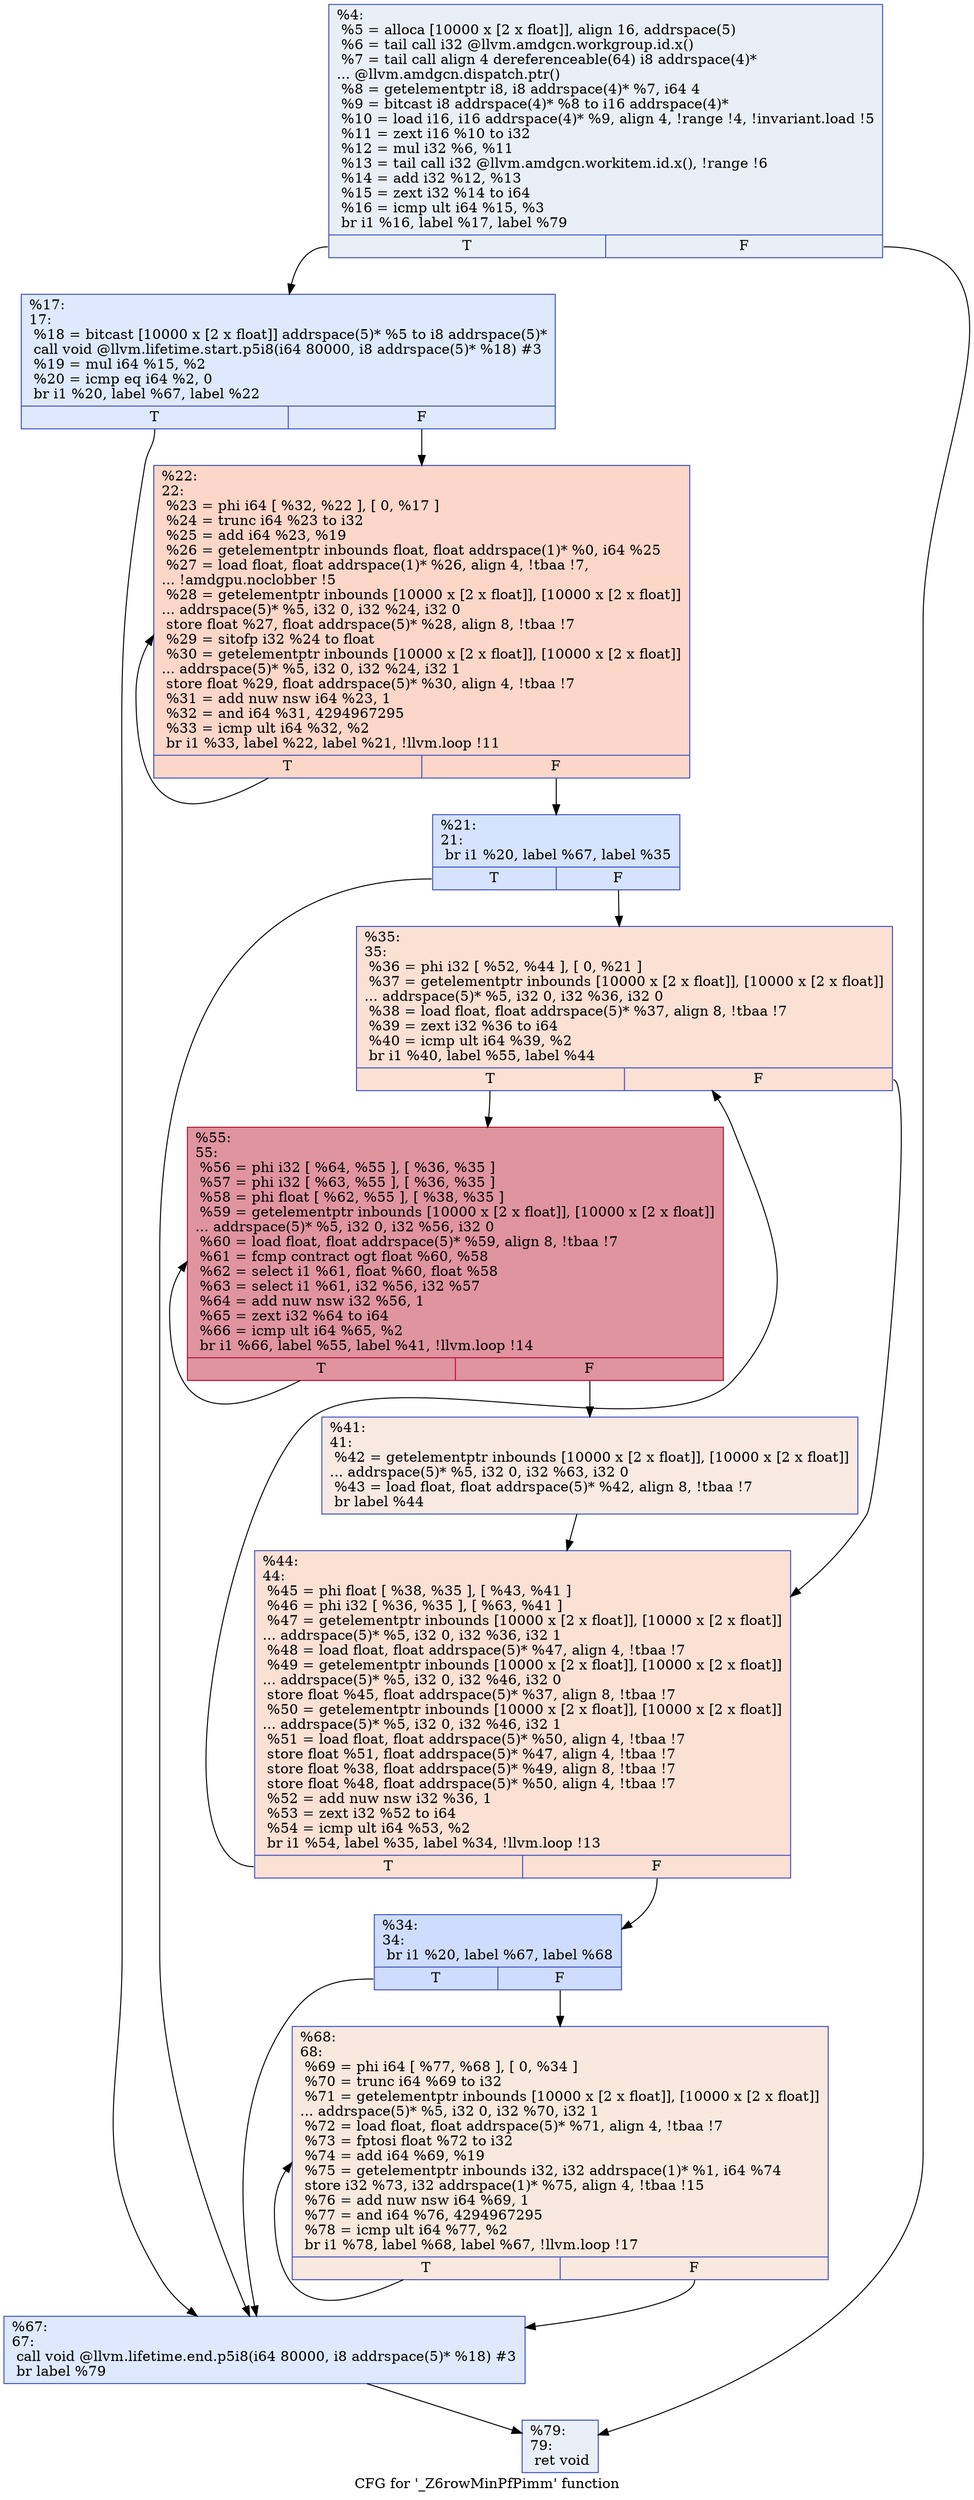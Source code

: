 digraph "CFG for '_Z6rowMinPfPimm' function" {
	label="CFG for '_Z6rowMinPfPimm' function";

	Node0x590b6f0 [shape=record,color="#3d50c3ff", style=filled, fillcolor="#cedaeb70",label="{%4:\l  %5 = alloca [10000 x [2 x float]], align 16, addrspace(5)\l  %6 = tail call i32 @llvm.amdgcn.workgroup.id.x()\l  %7 = tail call align 4 dereferenceable(64) i8 addrspace(4)*\l... @llvm.amdgcn.dispatch.ptr()\l  %8 = getelementptr i8, i8 addrspace(4)* %7, i64 4\l  %9 = bitcast i8 addrspace(4)* %8 to i16 addrspace(4)*\l  %10 = load i16, i16 addrspace(4)* %9, align 4, !range !4, !invariant.load !5\l  %11 = zext i16 %10 to i32\l  %12 = mul i32 %6, %11\l  %13 = tail call i32 @llvm.amdgcn.workitem.id.x(), !range !6\l  %14 = add i32 %12, %13\l  %15 = zext i32 %14 to i64\l  %16 = icmp ult i64 %15, %3\l  br i1 %16, label %17, label %79\l|{<s0>T|<s1>F}}"];
	Node0x590b6f0:s0 -> Node0x590c8f0;
	Node0x590b6f0:s1 -> Node0x590de40;
	Node0x590c8f0 [shape=record,color="#3d50c3ff", style=filled, fillcolor="#b5cdfa70",label="{%17:\l17:                                               \l  %18 = bitcast [10000 x [2 x float]] addrspace(5)* %5 to i8 addrspace(5)*\l  call void @llvm.lifetime.start.p5i8(i64 80000, i8 addrspace(5)* %18) #3\l  %19 = mul i64 %15, %2\l  %20 = icmp eq i64 %2, 0\l  br i1 %20, label %67, label %22\l|{<s0>T|<s1>F}}"];
	Node0x590c8f0:s0 -> Node0x590e280;
	Node0x590c8f0:s1 -> Node0x590e2d0;
	Node0x590e410 [shape=record,color="#3d50c3ff", style=filled, fillcolor="#a1c0ff70",label="{%21:\l21:                                               \l  br i1 %20, label %67, label %35\l|{<s0>T|<s1>F}}"];
	Node0x590e410:s0 -> Node0x590e280;
	Node0x590e410:s1 -> Node0x590e4a0;
	Node0x590e2d0 [shape=record,color="#3d50c3ff", style=filled, fillcolor="#f6a38570",label="{%22:\l22:                                               \l  %23 = phi i64 [ %32, %22 ], [ 0, %17 ]\l  %24 = trunc i64 %23 to i32\l  %25 = add i64 %23, %19\l  %26 = getelementptr inbounds float, float addrspace(1)* %0, i64 %25\l  %27 = load float, float addrspace(1)* %26, align 4, !tbaa !7,\l... !amdgpu.noclobber !5\l  %28 = getelementptr inbounds [10000 x [2 x float]], [10000 x [2 x float]]\l... addrspace(5)* %5, i32 0, i32 %24, i32 0\l  store float %27, float addrspace(5)* %28, align 8, !tbaa !7\l  %29 = sitofp i32 %24 to float\l  %30 = getelementptr inbounds [10000 x [2 x float]], [10000 x [2 x float]]\l... addrspace(5)* %5, i32 0, i32 %24, i32 1\l  store float %29, float addrspace(5)* %30, align 4, !tbaa !7\l  %31 = add nuw nsw i64 %23, 1\l  %32 = and i64 %31, 4294967295\l  %33 = icmp ult i64 %32, %2\l  br i1 %33, label %22, label %21, !llvm.loop !11\l|{<s0>T|<s1>F}}"];
	Node0x590e2d0:s0 -> Node0x590e2d0;
	Node0x590e2d0:s1 -> Node0x590e410;
	Node0x590fea0 [shape=record,color="#3d50c3ff", style=filled, fillcolor="#8fb1fe70",label="{%34:\l34:                                               \l  br i1 %20, label %67, label %68\l|{<s0>T|<s1>F}}"];
	Node0x590fea0:s0 -> Node0x590e280;
	Node0x590fea0:s1 -> Node0x590ff30;
	Node0x590e4a0 [shape=record,color="#3d50c3ff", style=filled, fillcolor="#f7b99e70",label="{%35:\l35:                                               \l  %36 = phi i32 [ %52, %44 ], [ 0, %21 ]\l  %37 = getelementptr inbounds [10000 x [2 x float]], [10000 x [2 x float]]\l... addrspace(5)* %5, i32 0, i32 %36, i32 0\l  %38 = load float, float addrspace(5)* %37, align 8, !tbaa !7\l  %39 = zext i32 %36 to i64\l  %40 = icmp ult i64 %39, %2\l  br i1 %40, label %55, label %44\l|{<s0>T|<s1>F}}"];
	Node0x590e4a0:s0 -> Node0x59103f0;
	Node0x590e4a0:s1 -> Node0x5910030;
	Node0x5910530 [shape=record,color="#3d50c3ff", style=filled, fillcolor="#efcebd70",label="{%41:\l41:                                               \l  %42 = getelementptr inbounds [10000 x [2 x float]], [10000 x [2 x float]]\l... addrspace(5)* %5, i32 0, i32 %63, i32 0\l  %43 = load float, float addrspace(5)* %42, align 8, !tbaa !7\l  br label %44\l}"];
	Node0x5910530 -> Node0x5910030;
	Node0x5910030 [shape=record,color="#3d50c3ff", style=filled, fillcolor="#f7b99e70",label="{%44:\l44:                                               \l  %45 = phi float [ %38, %35 ], [ %43, %41 ]\l  %46 = phi i32 [ %36, %35 ], [ %63, %41 ]\l  %47 = getelementptr inbounds [10000 x [2 x float]], [10000 x [2 x float]]\l... addrspace(5)* %5, i32 0, i32 %36, i32 1\l  %48 = load float, float addrspace(5)* %47, align 4, !tbaa !7\l  %49 = getelementptr inbounds [10000 x [2 x float]], [10000 x [2 x float]]\l... addrspace(5)* %5, i32 0, i32 %46, i32 0\l  store float %45, float addrspace(5)* %37, align 8, !tbaa !7\l  %50 = getelementptr inbounds [10000 x [2 x float]], [10000 x [2 x float]]\l... addrspace(5)* %5, i32 0, i32 %46, i32 1\l  %51 = load float, float addrspace(5)* %50, align 4, !tbaa !7\l  store float %51, float addrspace(5)* %47, align 4, !tbaa !7\l  store float %38, float addrspace(5)* %49, align 8, !tbaa !7\l  store float %48, float addrspace(5)* %50, align 4, !tbaa !7\l  %52 = add nuw nsw i32 %36, 1\l  %53 = zext i32 %52 to i64\l  %54 = icmp ult i64 %53, %2\l  br i1 %54, label %35, label %34, !llvm.loop !13\l|{<s0>T|<s1>F}}"];
	Node0x5910030:s0 -> Node0x590e4a0;
	Node0x5910030:s1 -> Node0x590fea0;
	Node0x59103f0 [shape=record,color="#b70d28ff", style=filled, fillcolor="#b70d2870",label="{%55:\l55:                                               \l  %56 = phi i32 [ %64, %55 ], [ %36, %35 ]\l  %57 = phi i32 [ %63, %55 ], [ %36, %35 ]\l  %58 = phi float [ %62, %55 ], [ %38, %35 ]\l  %59 = getelementptr inbounds [10000 x [2 x float]], [10000 x [2 x float]]\l... addrspace(5)* %5, i32 0, i32 %56, i32 0\l  %60 = load float, float addrspace(5)* %59, align 8, !tbaa !7\l  %61 = fcmp contract ogt float %60, %58\l  %62 = select i1 %61, float %60, float %58\l  %63 = select i1 %61, i32 %56, i32 %57\l  %64 = add nuw nsw i32 %56, 1\l  %65 = zext i32 %64 to i64\l  %66 = icmp ult i64 %65, %2\l  br i1 %66, label %55, label %41, !llvm.loop !14\l|{<s0>T|<s1>F}}"];
	Node0x59103f0:s0 -> Node0x59103f0;
	Node0x59103f0:s1 -> Node0x5910530;
	Node0x590e280 [shape=record,color="#3d50c3ff", style=filled, fillcolor="#b5cdfa70",label="{%67:\l67:                                               \l  call void @llvm.lifetime.end.p5i8(i64 80000, i8 addrspace(5)* %18) #3\l  br label %79\l}"];
	Node0x590e280 -> Node0x590de40;
	Node0x590ff30 [shape=record,color="#3d50c3ff", style=filled, fillcolor="#f2cab570",label="{%68:\l68:                                               \l  %69 = phi i64 [ %77, %68 ], [ 0, %34 ]\l  %70 = trunc i64 %69 to i32\l  %71 = getelementptr inbounds [10000 x [2 x float]], [10000 x [2 x float]]\l... addrspace(5)* %5, i32 0, i32 %70, i32 1\l  %72 = load float, float addrspace(5)* %71, align 4, !tbaa !7\l  %73 = fptosi float %72 to i32\l  %74 = add i64 %69, %19\l  %75 = getelementptr inbounds i32, i32 addrspace(1)* %1, i64 %74\l  store i32 %73, i32 addrspace(1)* %75, align 4, !tbaa !15\l  %76 = add nuw nsw i64 %69, 1\l  %77 = and i64 %76, 4294967295\l  %78 = icmp ult i64 %77, %2\l  br i1 %78, label %68, label %67, !llvm.loop !17\l|{<s0>T|<s1>F}}"];
	Node0x590ff30:s0 -> Node0x590ff30;
	Node0x590ff30:s1 -> Node0x590e280;
	Node0x590de40 [shape=record,color="#3d50c3ff", style=filled, fillcolor="#cedaeb70",label="{%79:\l79:                                               \l  ret void\l}"];
}
